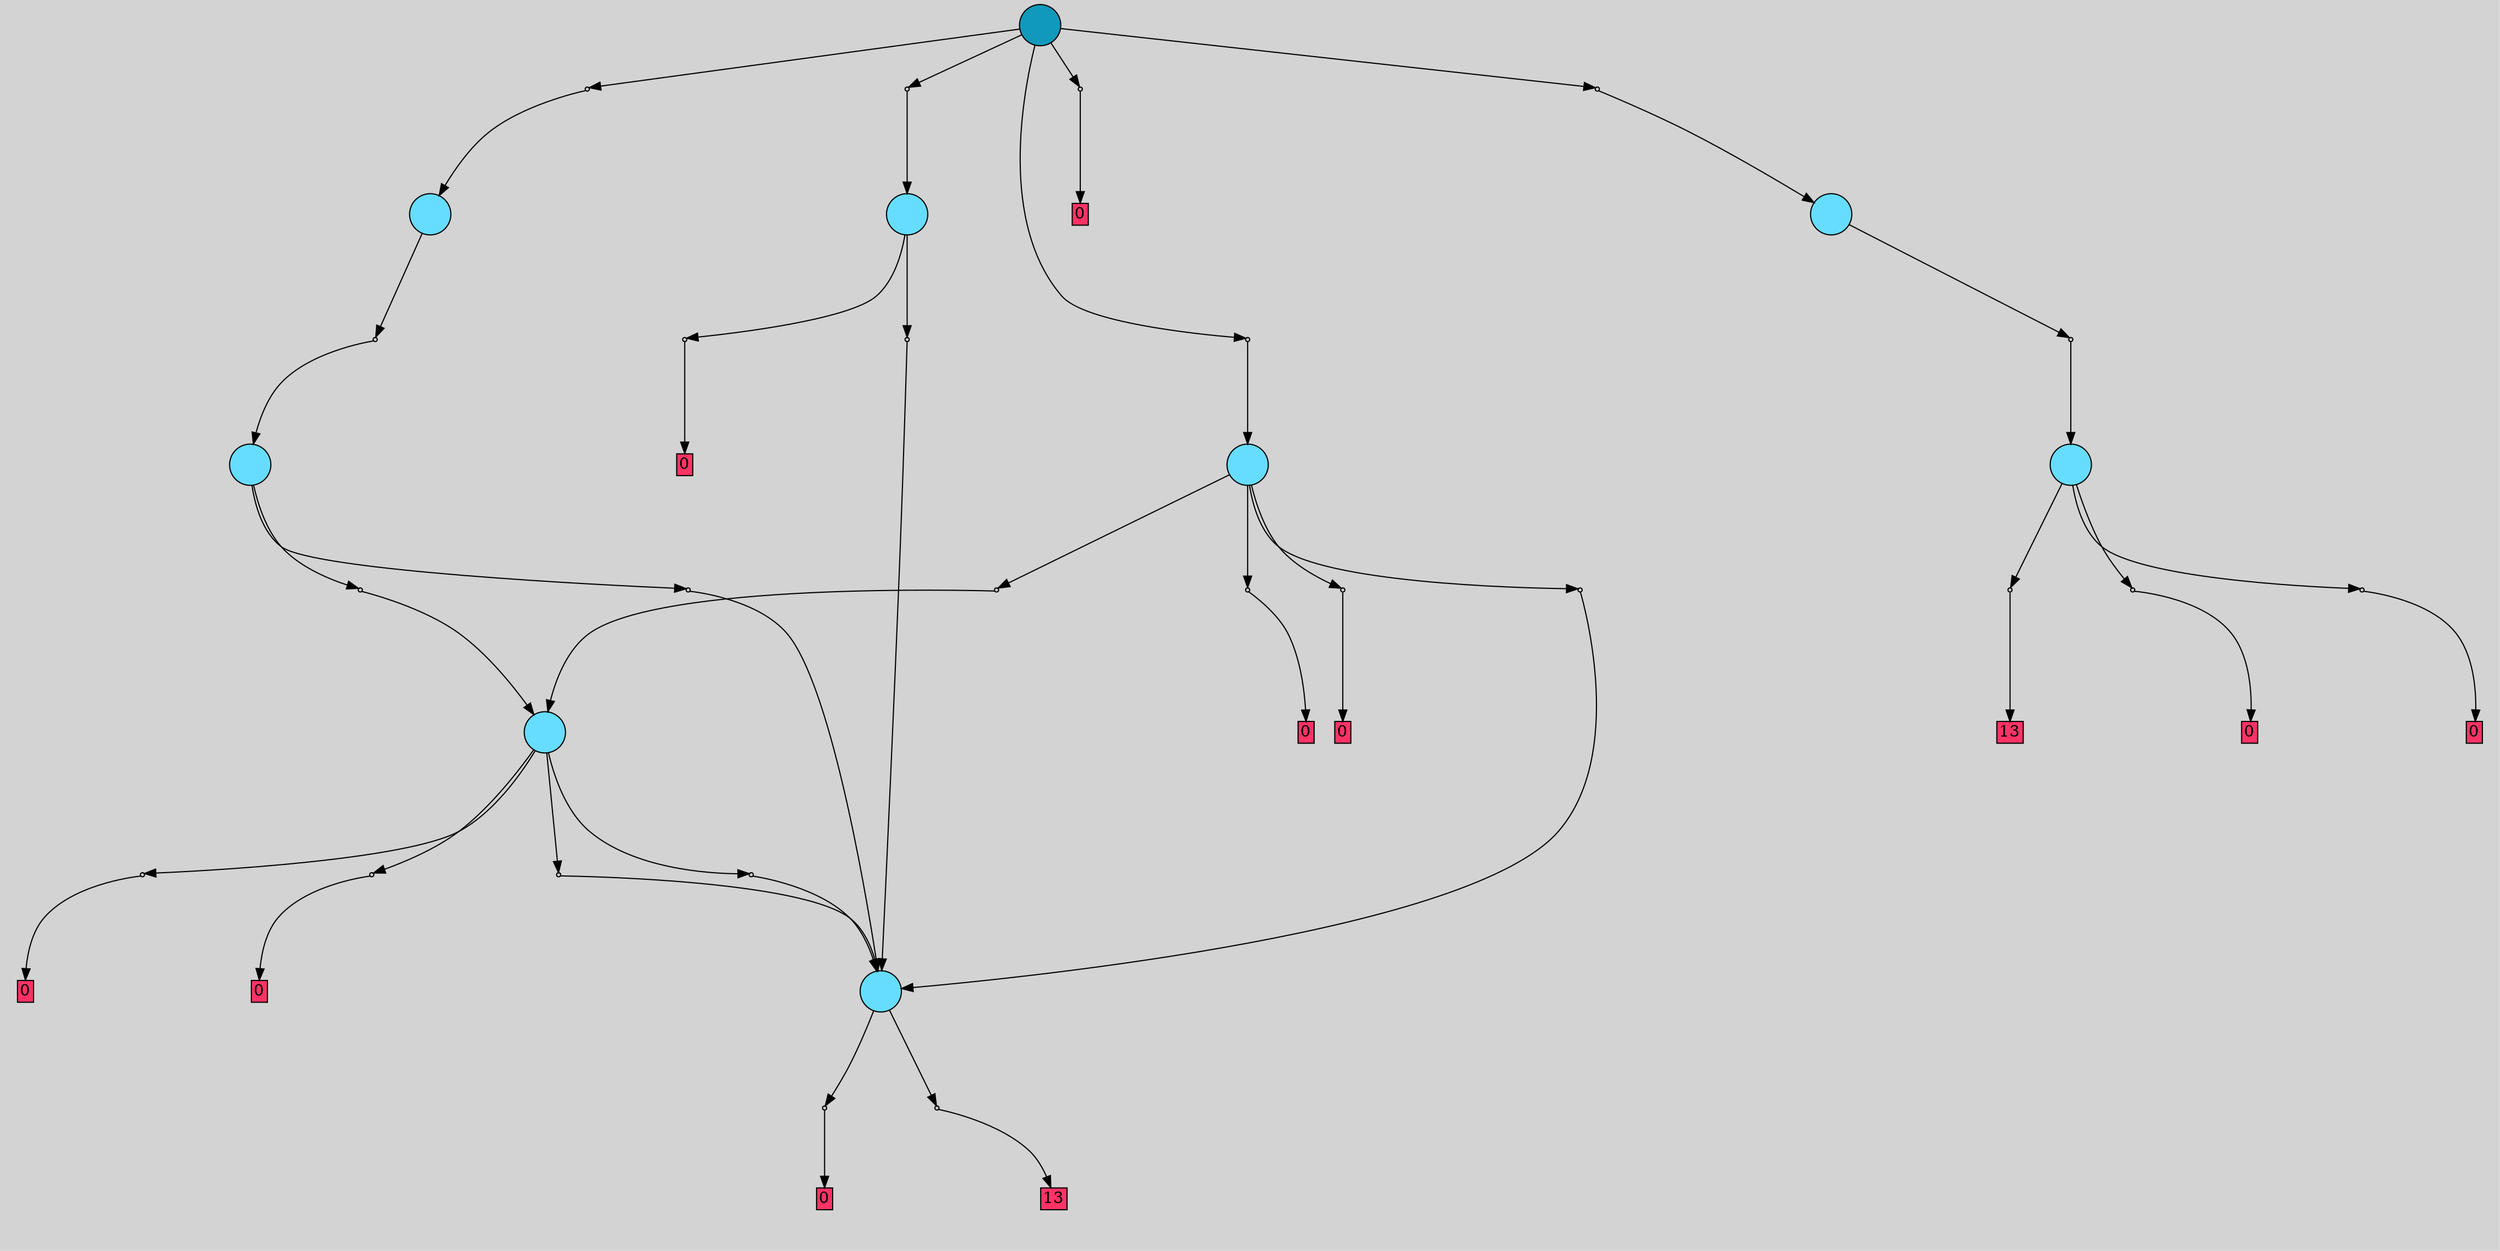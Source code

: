 digraph{
	graph[pad = "0.212, 0.055" bgcolor = lightgray]
	node[shape=circle style = filled label = ""]
		T0 [fillcolor="#66ddff"]
		T1 [fillcolor="#66ddff"]
		T2 [fillcolor="#66ddff"]
		T3 [fillcolor="#66ddff"]
		T4 [fillcolor="#66ddff"]
		T5 [fillcolor="#66ddff"]
		T6 [fillcolor="#66ddff"]
		T7 [fillcolor="#66ddff"]
		T8 [fillcolor="#1199bb"]
		P0 [fillcolor="#cccccc" shape=point] //
		I0 [shape=box style=invis label="3|0&1|584#1|949&#92;n2|5&1|872#0|448&#92;n7|0&0|589#1|406&#92;n2|6&1|478#0|1272&#92;n3|0&0|46#1|316&#92;n"]
		P0 -> I0[style=invis]
		A0 [fillcolor="#ff3366" shape=box margin=0.03 width=0 height=0 label="0"]
		T0 -> P0 -> A0
		P1 [fillcolor="#cccccc" shape=point] //
		I1 [shape=box style=invis label="6|1&1|381#1|587&#92;n0|5&1|993#1|298&#92;n4|2&0|677#0|49&#92;n7|0&0|1050#1|87&#92;n"]
		P1 -> I1[style=invis]
		A1 [fillcolor="#ff3366" shape=box margin=0.03 width=0 height=0 label="13"]
		T0 -> P1 -> A1
		P2 [fillcolor="#cccccc" shape=point] //
		I2 [shape=box style=invis label="6|1&1|381#1|587&#92;n0|5&1|993#1|298&#92;n4|2&0|677#0|49&#92;n7|0&0|1050#1|87&#92;n"]
		P2 -> I2[style=invis]
		A2 [fillcolor="#ff3366" shape=box margin=0.03 width=0 height=0 label="13"]
		T1 -> P2 -> A2
		P3 [fillcolor="#cccccc" shape=point] //
		I3 [shape=box style=invis label="3|0&1|584#1|949&#92;n2|5&1|872#0|448&#92;n7|0&0|589#1|406&#92;n2|6&1|478#0|1272&#92;n3|0&0|46#1|316&#92;n"]
		P3 -> I3[style=invis]
		A3 [fillcolor="#ff3366" shape=box margin=0.03 width=0 height=0 label="0"]
		T1 -> P3 -> A3
		P4 [fillcolor="#cccccc" shape=point] //
		I4 [shape=box style=invis label="3|3&1|960#1|298&#92;n7|1&0|419#1|988&#92;n6|5&0|1321#0|96&#92;n4|6&1|650#1|581&#92;n1|1&0|93#1|618&#92;n3|0&1|584#1|949&#92;n0|4&0|817#0|870&#92;n2|5&1|872#0|448&#92;n7|0&0|589#1|406&#92;n0|6&0|920#0|708&#92;n3|0&0|46#1|219&#92;n"]
		P4 -> I4[style=invis]
		A4 [fillcolor="#ff3366" shape=box margin=0.03 width=0 height=0 label="0"]
		T1 -> P4 -> A4
		P5 [fillcolor="#cccccc" shape=point] //
		I5 [shape=box style=invis label="2|2&1|1074#1|362&#92;n7|6&0|898#1|898&#92;n0|0&0|438#1|843&#92;n"]
		P5 -> I5[style=invis]
		T2 -> P5 -> T1
		P6 [fillcolor="#cccccc" shape=point] //
		I6 [shape=box style=invis label="4|1&1|369#1|300&#92;n6|5&0|1321#0|96&#92;n1|1&0|93#1|618&#92;n6|7&0|401#1|1190&#92;n7|0&0|311#0|1251&#92;n2|5&1|872#0|448&#92;n7|0&0|589#1|406&#92;n2|6&1|478#0|1272&#92;n3|0&0|46#1|316&#92;n"]
		P6 -> I6[style=invis]
		A5 [fillcolor="#ff3366" shape=box margin=0.03 width=0 height=0 label="0"]
		T3 -> P6 -> A5
		P7 [fillcolor="#cccccc" shape=point] //
		I7 [shape=box style=invis label="2|2&1|1074#1|362&#92;n7|6&0|898#1|1016&#92;n0|0&0|438#1|843&#92;n"]
		P7 -> I7[style=invis]
		T3 -> P7 -> T0
		P8 [fillcolor="#cccccc" shape=point] //
		I8 [shape=box style=invis label="1|4&1|703#1|261&#92;n0|2&0|244#1|958&#92;n7|6&0|898#1|898&#92;n0|0&0|438#1|843&#92;n"]
		P8 -> I8[style=invis]
		T4 -> P8 -> T0
		P9 [fillcolor="#cccccc" shape=point] //
		I9 [shape=box style=invis label="6|5&1|1341#0|0&#92;n1|1&0|93#1|618&#92;n6|7&0|401#1|731&#92;n7|0&0|311#0|1251&#92;n2|5&1|872#0|448&#92;n7|0&0|589#1|406&#92;n2|6&1|478#0|1272&#92;n3|0&0|46#1|316&#92;n"]
		P9 -> I9[style=invis]
		A6 [fillcolor="#ff3366" shape=box margin=0.03 width=0 height=0 label="0"]
		T4 -> P9 -> A6
		P10 [fillcolor="#cccccc" shape=point] //
		I10 [shape=box style=invis label="3|0&1|584#1|949&#92;n2|5&1|872#0|448&#92;n7|0&0|589#1|718&#92;n5|4&1|600#1|643&#92;n0|6&0|920#0|708&#92;n3|0&0|46#1|316&#92;n"]
		P10 -> I10[style=invis]
		A7 [fillcolor="#ff3366" shape=box margin=0.03 width=0 height=0 label="0"]
		T4 -> P10 -> A7
		P11 [fillcolor="#cccccc" shape=point] //
		I11 [shape=box style=invis label="2|5&1|712#1|1194&#92;n3|2&0|1109#1|558&#92;n7|6&0|898#1|1016&#92;n0|0&0|438#1|843&#92;n"]
		P11 -> I11[style=invis]
		T4 -> P11 -> T0
		P12 [fillcolor="#cccccc" shape=point] //
		I12 [shape=box style=invis label="3|0&1|1177#0|705&#92;n"]
		P12 -> I12[style=invis]
		T5 -> P12 -> T4
		P13 [fillcolor="#cccccc" shape=point] //
		I13 [shape=box style=invis label="7|2&1|501#1|381&#92;n7|6&0|898#1|1016&#92;n0|0&0|438#1|843&#92;n"]
		P13 -> I13[style=invis]
		T5 -> P13 -> T0
		P14 [fillcolor="#cccccc" shape=point] //
		I14 [shape=box style=invis label="3|0&1|154#0|570&#92;n"]
		P14 -> I14[style=invis]
		T6 -> P14 -> T4
		P15 [fillcolor="#cccccc" shape=point] //
		I15 [shape=box style=invis label="7|2&1|501#1|381&#92;n7|6&0|898#1|1016&#92;n0|0&0|438#1|843&#92;n"]
		P15 -> I15[style=invis]
		T6 -> P15 -> T0
		P16 [fillcolor="#cccccc" shape=point] //
		I16 [shape=box style=invis label="4|1&1|369#1|300&#92;n6|5&0|1321#0|96&#92;n1|1&0|1045#1|618&#92;n6|7&0|401#1|1190&#92;n7|0&0|311#0|1251&#92;n2|5&1|872#0|448&#92;n7|0&0|589#1|406&#92;n2|6&1|478#0|1272&#92;n3|0&0|46#1|316&#92;n"]
		P16 -> I16[style=invis]
		A8 [fillcolor="#ff3366" shape=box margin=0.03 width=0 height=0 label="0"]
		T6 -> P16 -> A8
		P17 [fillcolor="#cccccc" shape=point] //
		I17 [shape=box style=invis label="3|0&1|584#1|949&#92;n2|5&1|872#0|448&#92;n7|0&0|589#1|406&#92;n2|6&1|478#0|1272&#92;n3|0&0|46#1|316&#92;n"]
		P17 -> I17[style=invis]
		A9 [fillcolor="#ff3366" shape=box margin=0.03 width=0 height=0 label="0"]
		T6 -> P17 -> A9
		P18 [fillcolor="#cccccc" shape=point] //
		I18 [shape=box style=invis label="3|0&1|337#0|705&#92;n"]
		P18 -> I18[style=invis]
		T7 -> P18 -> T5
		P19 [fillcolor="#cccccc" shape=point] //
		I19 [shape=box style=invis label="4|6&1|650#1|581&#92;n1|1&0|93#1|618&#92;n6|7&0|401#1|1190&#92;n2|4&0|319#1|497&#92;n1|2&0|492#0|1190&#92;n0|3&0|770#1|1284&#92;n7|0&0|115#1|406&#92;n2|6&1|478#0|1272&#92;n3|0&0|46#1|316&#92;n"]
		P19 -> I19[style=invis]
		T8 -> P19 -> T7
		P20 [fillcolor="#cccccc" shape=point] //
		I20 [shape=box style=invis label="7|6&1|689#1|66&#92;n3|0&0|46#1|316&#92;n"]
		P20 -> I20[style=invis]
		T8 -> P20 -> T3
		P21 [fillcolor="#cccccc" shape=point] //
		I21 [shape=box style=invis label="7|0&1|882#0|687&#92;n"]
		P21 -> I21[style=invis]
		A10 [fillcolor="#ff3366" shape=box margin=0.03 width=0 height=0 label="0"]
		T8 -> P21 -> A10
		P22 [fillcolor="#cccccc" shape=point] //
		I22 [shape=box style=invis label="7|5&1|712#1|1194&#92;n2|6&0|557#0|261&#92;n7|2&0|1254#1|111&#92;n1|0&0|242#1|1301&#92;n"]
		P22 -> I22[style=invis]
		T8 -> P22 -> T6
		P23 [fillcolor="#cccccc" shape=point] //
		I23 [shape=box style=invis label="7|0&1|552#1|322&#92;n"]
		P23 -> I23[style=invis]
		T8 -> P23 -> T2
		{ rank= same T8 }
}
